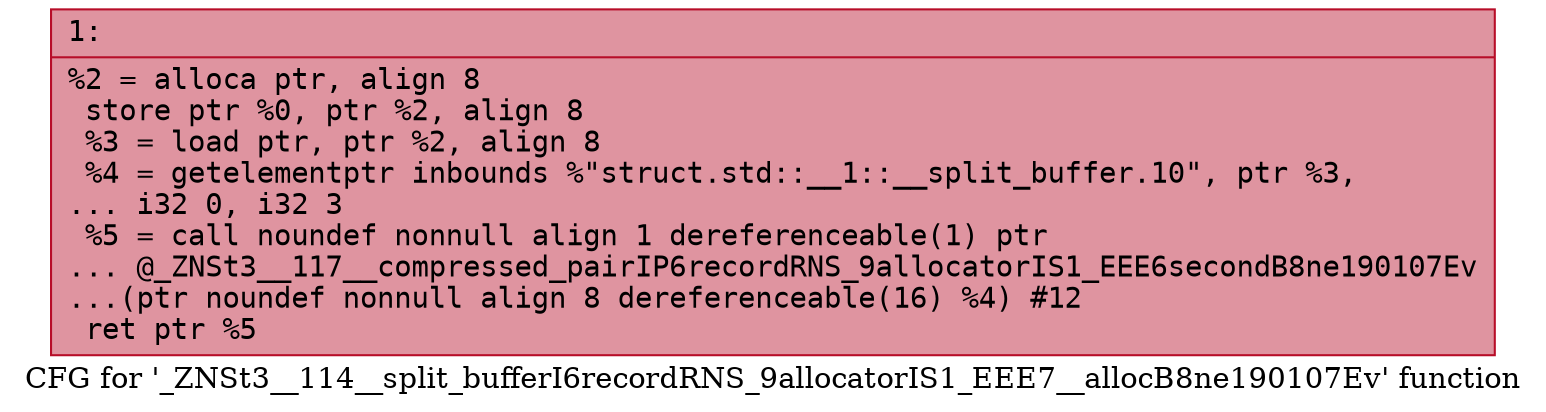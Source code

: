 digraph "CFG for '_ZNSt3__114__split_bufferI6recordRNS_9allocatorIS1_EEE7__allocB8ne190107Ev' function" {
	label="CFG for '_ZNSt3__114__split_bufferI6recordRNS_9allocatorIS1_EEE7__allocB8ne190107Ev' function";

	Node0x600001763c50 [shape=record,color="#b70d28ff", style=filled, fillcolor="#b70d2870" fontname="Courier",label="{1:\l|  %2 = alloca ptr, align 8\l  store ptr %0, ptr %2, align 8\l  %3 = load ptr, ptr %2, align 8\l  %4 = getelementptr inbounds %\"struct.std::__1::__split_buffer.10\", ptr %3,\l... i32 0, i32 3\l  %5 = call noundef nonnull align 1 dereferenceable(1) ptr\l... @_ZNSt3__117__compressed_pairIP6recordRNS_9allocatorIS1_EEE6secondB8ne190107Ev\l...(ptr noundef nonnull align 8 dereferenceable(16) %4) #12\l  ret ptr %5\l}"];
}
